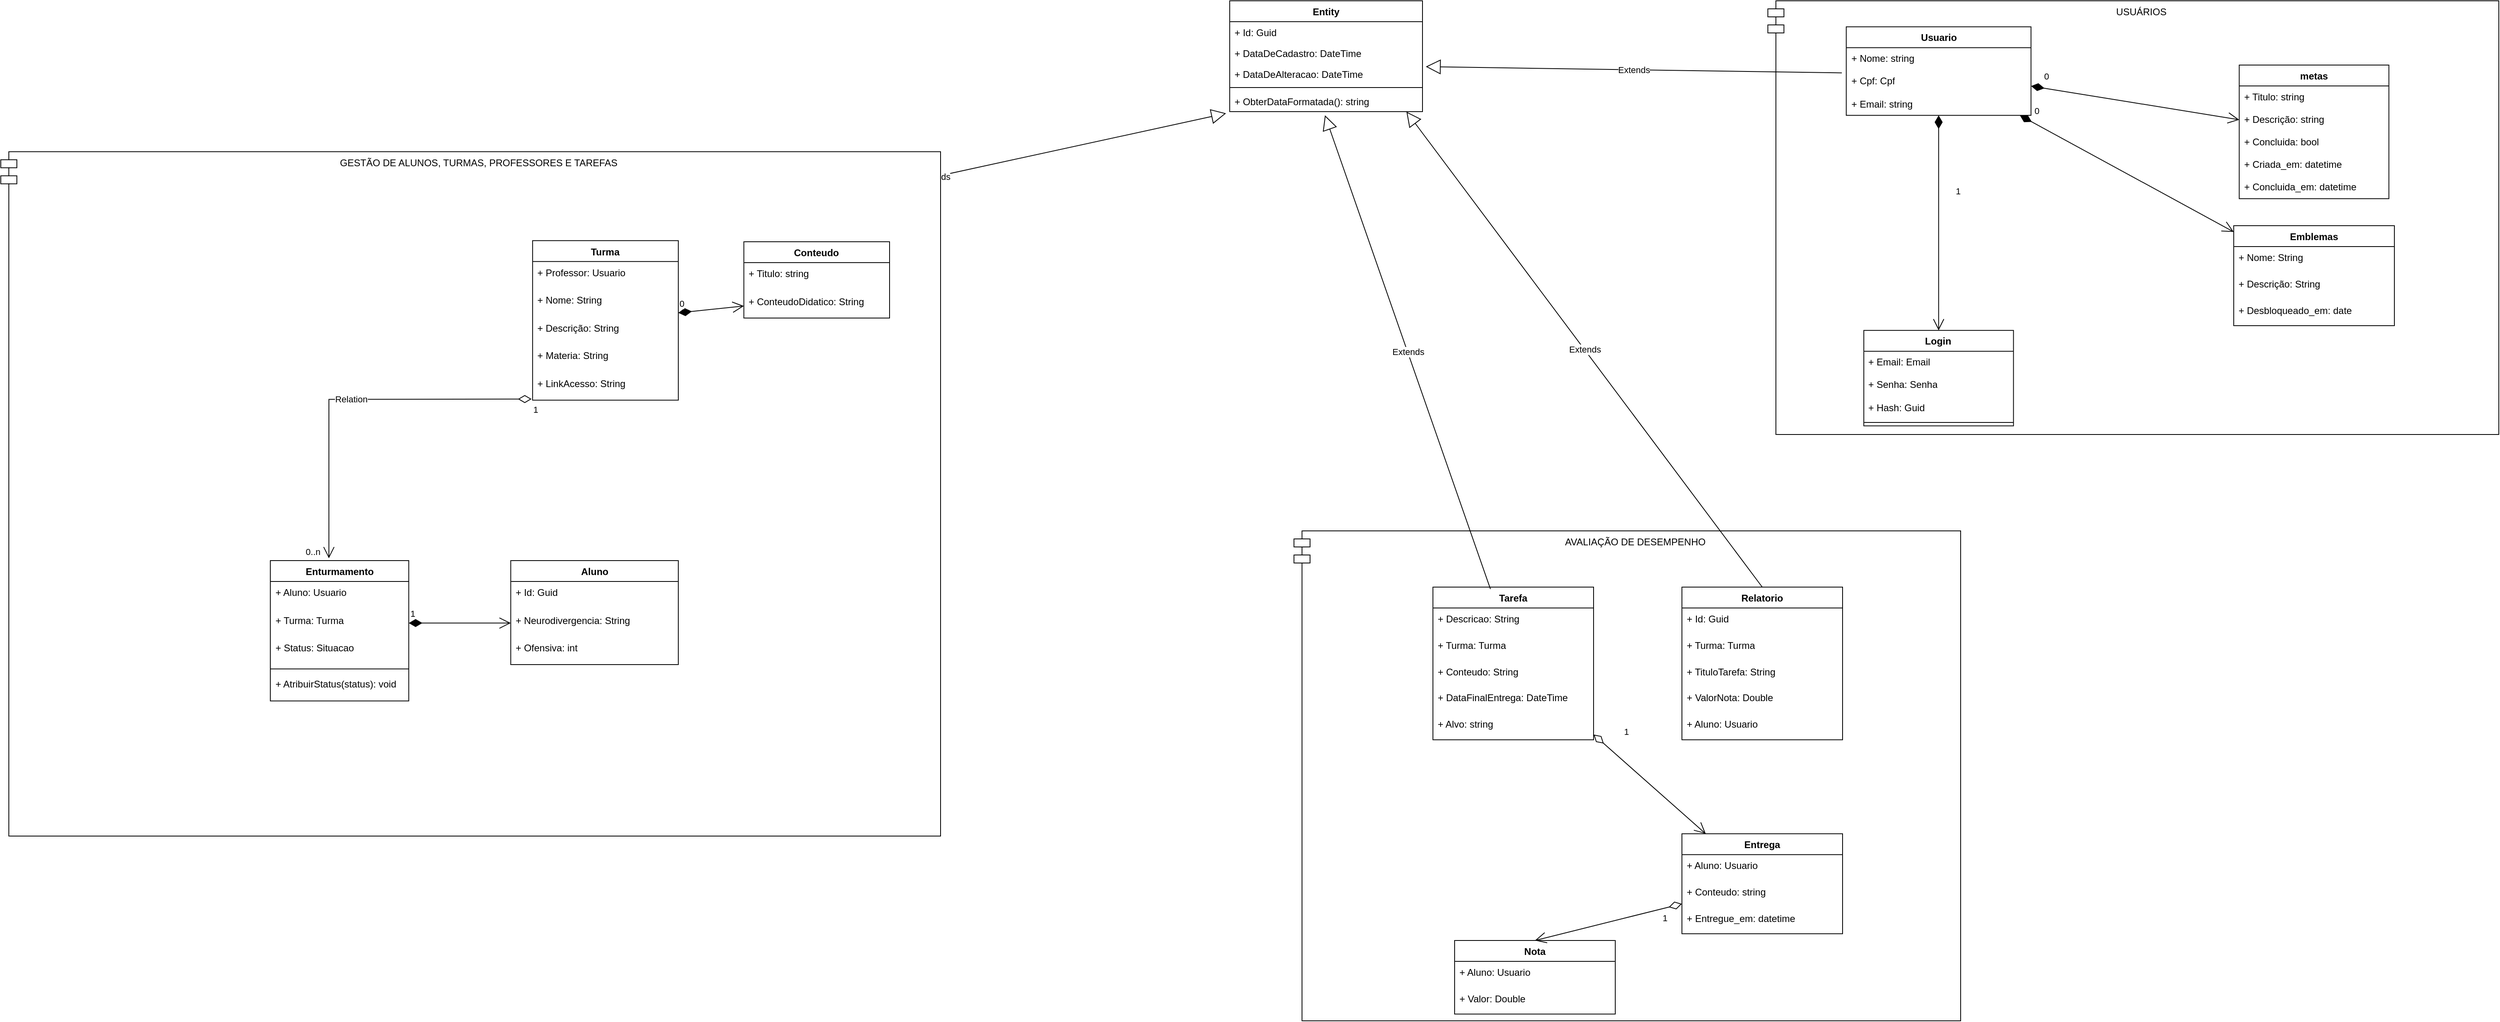 <mxfile version="24.8.6">
  <diagram id="0EId-4HrZ4Xb_Ph9Aat4" name="Página-1">
    <mxGraphModel dx="2306" dy="1066" grid="1" gridSize="10" guides="1" tooltips="1" connect="1" arrows="1" fold="1" page="1" pageScale="1" pageWidth="1169" pageHeight="827" math="0" shadow="0">
      <root>
        <mxCell id="0" />
        <mxCell id="1" parent="0" />
        <mxCell id="_22i7cxM34HE0_kxNY9W-1" value="Entity" style="swimlane;fontStyle=1;align=center;verticalAlign=top;childLayout=stackLayout;horizontal=1;startSize=26;horizontalStack=0;resizeParent=1;resizeParentMax=0;resizeLast=0;collapsible=1;marginBottom=0;whiteSpace=wrap;html=1;" parent="1" vertex="1">
          <mxGeometry x="1820" y="210" width="240" height="138" as="geometry" />
        </mxCell>
        <mxCell id="_22i7cxM34HE0_kxNY9W-2" value="+ Id: Guid" style="text;strokeColor=none;fillColor=none;align=left;verticalAlign=top;spacingLeft=4;spacingRight=4;overflow=hidden;rotatable=0;points=[[0,0.5],[1,0.5]];portConstraint=eastwest;whiteSpace=wrap;html=1;" parent="_22i7cxM34HE0_kxNY9W-1" vertex="1">
          <mxGeometry y="26" width="240" height="26" as="geometry" />
        </mxCell>
        <mxCell id="_22i7cxM34HE0_kxNY9W-3" value="+ DataDeCadastro: DateTime" style="text;strokeColor=none;fillColor=none;align=left;verticalAlign=top;spacingLeft=4;spacingRight=4;overflow=hidden;rotatable=0;points=[[0,0.5],[1,0.5]];portConstraint=eastwest;whiteSpace=wrap;html=1;" parent="_22i7cxM34HE0_kxNY9W-1" vertex="1">
          <mxGeometry y="52" width="240" height="26" as="geometry" />
        </mxCell>
        <mxCell id="_22i7cxM34HE0_kxNY9W-4" value="+ DataDeAlteracao: DateTime" style="text;strokeColor=none;fillColor=none;align=left;verticalAlign=top;spacingLeft=4;spacingRight=4;overflow=hidden;rotatable=0;points=[[0,0.5],[1,0.5]];portConstraint=eastwest;whiteSpace=wrap;html=1;" parent="_22i7cxM34HE0_kxNY9W-1" vertex="1">
          <mxGeometry y="78" width="240" height="26" as="geometry" />
        </mxCell>
        <mxCell id="_22i7cxM34HE0_kxNY9W-5" value="" style="line;strokeWidth=1;fillColor=none;align=left;verticalAlign=middle;spacingTop=-1;spacingLeft=3;spacingRight=3;rotatable=0;labelPosition=right;points=[];portConstraint=eastwest;strokeColor=inherit;" parent="_22i7cxM34HE0_kxNY9W-1" vertex="1">
          <mxGeometry y="104" width="240" height="8" as="geometry" />
        </mxCell>
        <mxCell id="_22i7cxM34HE0_kxNY9W-6" value="+ ObterDataFormatada(): string" style="text;strokeColor=none;fillColor=none;align=left;verticalAlign=top;spacingLeft=4;spacingRight=4;overflow=hidden;rotatable=0;points=[[0,0.5],[1,0.5]];portConstraint=eastwest;whiteSpace=wrap;html=1;" parent="_22i7cxM34HE0_kxNY9W-1" vertex="1">
          <mxGeometry y="112" width="240" height="26" as="geometry" />
        </mxCell>
        <mxCell id="_22i7cxM34HE0_kxNY9W-7" value="" style="group" parent="1" connectable="0" vertex="1">
          <mxGeometry x="2490" y="210" width="910" height="540" as="geometry" />
        </mxCell>
        <mxCell id="_22i7cxM34HE0_kxNY9W-8" value="USUÁRIOS" style="shape=module;align=left;spacingLeft=20;align=center;verticalAlign=top;whiteSpace=wrap;html=1;" parent="_22i7cxM34HE0_kxNY9W-7" vertex="1">
          <mxGeometry width="910" height="540" as="geometry" />
        </mxCell>
        <mxCell id="_22i7cxM34HE0_kxNY9W-9" value="Usuario" style="swimlane;fontStyle=1;align=center;verticalAlign=top;childLayout=stackLayout;horizontal=1;startSize=26;horizontalStack=0;resizeParent=1;resizeParentMax=0;resizeLast=0;collapsible=1;marginBottom=0;whiteSpace=wrap;html=1;" parent="_22i7cxM34HE0_kxNY9W-7" vertex="1">
          <mxGeometry x="97.61" y="32.4" width="230" height="110.24" as="geometry" />
        </mxCell>
        <mxCell id="_22i7cxM34HE0_kxNY9W-10" value="+ Nome: string" style="text;strokeColor=none;fillColor=none;align=left;verticalAlign=top;spacingLeft=4;spacingRight=4;overflow=hidden;rotatable=0;points=[[0,0.5],[1,0.5]];portConstraint=eastwest;whiteSpace=wrap;html=1;" parent="_22i7cxM34HE0_kxNY9W-9" vertex="1">
          <mxGeometry y="26" width="230" height="28.08" as="geometry" />
        </mxCell>
        <mxCell id="_22i7cxM34HE0_kxNY9W-11" value="+ Cpf: Cpf" style="text;strokeColor=none;fillColor=none;align=left;verticalAlign=top;spacingLeft=4;spacingRight=4;overflow=hidden;rotatable=0;points=[[0,0.5],[1,0.5]];portConstraint=eastwest;whiteSpace=wrap;html=1;" parent="_22i7cxM34HE0_kxNY9W-9" vertex="1">
          <mxGeometry y="54.08" width="230" height="28.08" as="geometry" />
        </mxCell>
        <mxCell id="5mF7-lWkb1csetbVtok5-21" value="+ Email: string" style="text;strokeColor=none;fillColor=none;align=left;verticalAlign=top;spacingLeft=4;spacingRight=4;overflow=hidden;rotatable=0;points=[[0,0.5],[1,0.5]];portConstraint=eastwest;whiteSpace=wrap;html=1;" parent="_22i7cxM34HE0_kxNY9W-9" vertex="1">
          <mxGeometry y="82.16" width="230" height="28.08" as="geometry" />
        </mxCell>
        <mxCell id="_22i7cxM34HE0_kxNY9W-24" value="Login" style="swimlane;fontStyle=1;align=center;verticalAlign=top;childLayout=stackLayout;horizontal=1;startSize=26;horizontalStack=0;resizeParent=1;resizeParentMax=0;resizeLast=0;collapsible=1;marginBottom=0;whiteSpace=wrap;html=1;" parent="_22i7cxM34HE0_kxNY9W-7" vertex="1">
          <mxGeometry x="119.446" y="410.4" width="186.338" height="118.88" as="geometry" />
        </mxCell>
        <mxCell id="_22i7cxM34HE0_kxNY9W-25" value="+ Email: Email" style="text;strokeColor=none;fillColor=none;align=left;verticalAlign=top;spacingLeft=4;spacingRight=4;overflow=hidden;rotatable=0;points=[[0,0.5],[1,0.5]];portConstraint=eastwest;whiteSpace=wrap;html=1;" parent="_22i7cxM34HE0_kxNY9W-24" vertex="1">
          <mxGeometry y="26" width="186.338" height="28.08" as="geometry" />
        </mxCell>
        <mxCell id="_22i7cxM34HE0_kxNY9W-26" value="+ Senha: Senha" style="text;strokeColor=none;fillColor=none;align=left;verticalAlign=top;spacingLeft=4;spacingRight=4;overflow=hidden;rotatable=0;points=[[0,0.5],[1,0.5]];portConstraint=eastwest;whiteSpace=wrap;html=1;" parent="_22i7cxM34HE0_kxNY9W-24" vertex="1">
          <mxGeometry y="54.08" width="186.338" height="28.08" as="geometry" />
        </mxCell>
        <mxCell id="_22i7cxM34HE0_kxNY9W-27" value="+ Hash: Guid" style="text;strokeColor=none;fillColor=none;align=left;verticalAlign=top;spacingLeft=4;spacingRight=4;overflow=hidden;rotatable=0;points=[[0,0.5],[1,0.5]];portConstraint=eastwest;whiteSpace=wrap;html=1;" parent="_22i7cxM34HE0_kxNY9W-24" vertex="1">
          <mxGeometry y="82.16" width="186.338" height="28.08" as="geometry" />
        </mxCell>
        <mxCell id="_22i7cxM34HE0_kxNY9W-28" value="" style="line;strokeWidth=1;fillColor=none;align=left;verticalAlign=middle;spacingTop=-1;spacingLeft=3;spacingRight=3;rotatable=0;labelPosition=right;points=[];portConstraint=eastwest;strokeColor=inherit;" parent="_22i7cxM34HE0_kxNY9W-24" vertex="1">
          <mxGeometry y="110.24" width="186.338" height="8.64" as="geometry" />
        </mxCell>
        <mxCell id="_22i7cxM34HE0_kxNY9W-29" value="1" style="endArrow=open;html=1;endSize=12;startArrow=diamondThin;startSize=14;startFill=1;align=left;verticalAlign=bottom;rounded=0;entryX=0.5;entryY=0;entryDx=0;entryDy=0;" parent="_22i7cxM34HE0_kxNY9W-7" source="_22i7cxM34HE0_kxNY9W-9" target="_22i7cxM34HE0_kxNY9W-24" edge="1">
          <mxGeometry x="-0.227" y="19" relative="1" as="geometry">
            <mxPoint x="191" y="350" as="sourcePoint" />
            <mxPoint x="190.775" y="345.6" as="targetPoint" />
            <mxPoint as="offset" />
          </mxGeometry>
        </mxCell>
        <mxCell id="s1apvQOig7nbkuSw_Kx2-1" value="metas" style="swimlane;fontStyle=1;align=center;verticalAlign=top;childLayout=stackLayout;horizontal=1;startSize=26;horizontalStack=0;resizeParent=1;resizeParentMax=0;resizeLast=0;collapsible=1;marginBottom=0;whiteSpace=wrap;html=1;" parent="_22i7cxM34HE0_kxNY9W-7" vertex="1">
          <mxGeometry x="586.836" y="80.0" width="186.338" height="166.4" as="geometry" />
        </mxCell>
        <mxCell id="s1apvQOig7nbkuSw_Kx2-2" value="+ Titulo: string" style="text;strokeColor=none;fillColor=none;align=left;verticalAlign=top;spacingLeft=4;spacingRight=4;overflow=hidden;rotatable=0;points=[[0,0.5],[1,0.5]];portConstraint=eastwest;whiteSpace=wrap;html=1;" parent="s1apvQOig7nbkuSw_Kx2-1" vertex="1">
          <mxGeometry y="26" width="186.338" height="28.08" as="geometry" />
        </mxCell>
        <mxCell id="s1apvQOig7nbkuSw_Kx2-3" value="+ Descrição: string" style="text;strokeColor=none;fillColor=none;align=left;verticalAlign=top;spacingLeft=4;spacingRight=4;overflow=hidden;rotatable=0;points=[[0,0.5],[1,0.5]];portConstraint=eastwest;whiteSpace=wrap;html=1;" parent="s1apvQOig7nbkuSw_Kx2-1" vertex="1">
          <mxGeometry y="54.08" width="186.338" height="28.08" as="geometry" />
        </mxCell>
        <mxCell id="s1apvQOig7nbkuSw_Kx2-4" value="+ Concluida: bool" style="text;strokeColor=none;fillColor=none;align=left;verticalAlign=top;spacingLeft=4;spacingRight=4;overflow=hidden;rotatable=0;points=[[0,0.5],[1,0.5]];portConstraint=eastwest;whiteSpace=wrap;html=1;" parent="s1apvQOig7nbkuSw_Kx2-1" vertex="1">
          <mxGeometry y="82.16" width="186.338" height="28.08" as="geometry" />
        </mxCell>
        <mxCell id="tPb7tCz_EdFUlY2_Hd4F-17" value="+ Criada_em: datetime" style="text;strokeColor=none;fillColor=none;align=left;verticalAlign=top;spacingLeft=4;spacingRight=4;overflow=hidden;rotatable=0;points=[[0,0.5],[1,0.5]];portConstraint=eastwest;whiteSpace=wrap;html=1;" vertex="1" parent="s1apvQOig7nbkuSw_Kx2-1">
          <mxGeometry y="110.24" width="186.338" height="28.08" as="geometry" />
        </mxCell>
        <mxCell id="tPb7tCz_EdFUlY2_Hd4F-18" value="+ Concluida_em: datetime" style="text;strokeColor=none;fillColor=none;align=left;verticalAlign=top;spacingLeft=4;spacingRight=4;overflow=hidden;rotatable=0;points=[[0,0.5],[1,0.5]];portConstraint=eastwest;whiteSpace=wrap;html=1;" vertex="1" parent="s1apvQOig7nbkuSw_Kx2-1">
          <mxGeometry y="138.32" width="186.338" height="28.08" as="geometry" />
        </mxCell>
        <mxCell id="s1apvQOig7nbkuSw_Kx2-6" value="0" style="endArrow=open;html=1;endSize=12;startArrow=diamondThin;startSize=14;startFill=1;align=left;verticalAlign=bottom;rounded=0;" parent="_22i7cxM34HE0_kxNY9W-7" source="_22i7cxM34HE0_kxNY9W-9" target="s1apvQOig7nbkuSw_Kx2-1" edge="1">
          <mxGeometry x="-0.899" y="5" relative="1" as="geometry">
            <mxPoint x="360" y="210" as="sourcePoint" />
            <mxPoint x="360" y="270" as="targetPoint" />
            <mxPoint as="offset" />
          </mxGeometry>
        </mxCell>
        <mxCell id="s1apvQOig7nbkuSw_Kx2-15" value="0" style="endArrow=open;html=1;endSize=12;startArrow=diamondThin;startSize=14;startFill=1;align=left;verticalAlign=bottom;rounded=0;" parent="_22i7cxM34HE0_kxNY9W-7" source="_22i7cxM34HE0_kxNY9W-9" target="s1apvQOig7nbkuSw_Kx2-8" edge="1">
          <mxGeometry x="-0.899" y="5" relative="1" as="geometry">
            <mxPoint x="218.13" y="176.563" as="sourcePoint" />
            <mxPoint x="579.61" y="330" as="targetPoint" />
            <mxPoint as="offset" />
          </mxGeometry>
        </mxCell>
        <mxCell id="s1apvQOig7nbkuSw_Kx2-8" value="Emblemas" style="swimlane;fontStyle=1;align=center;verticalAlign=top;childLayout=stackLayout;horizontal=1;startSize=26;horizontalStack=0;resizeParent=1;resizeParentMax=0;resizeLast=0;collapsible=1;marginBottom=0;whiteSpace=wrap;html=1;" parent="_22i7cxM34HE0_kxNY9W-7" vertex="1">
          <mxGeometry x="580" y="280.003" width="200" height="124.459" as="geometry" />
        </mxCell>
        <mxCell id="s1apvQOig7nbkuSw_Kx2-9" value="+ Nome: String" style="text;strokeColor=none;fillColor=none;align=left;verticalAlign=top;spacingLeft=4;spacingRight=4;overflow=hidden;rotatable=0;points=[[0,0.5],[1,0.5]];portConstraint=eastwest;whiteSpace=wrap;html=1;" parent="s1apvQOig7nbkuSw_Kx2-8" vertex="1">
          <mxGeometry y="26" width="200" height="32.82" as="geometry" />
        </mxCell>
        <mxCell id="s1apvQOig7nbkuSw_Kx2-10" value="+ Descrição: String" style="text;strokeColor=none;fillColor=none;align=left;verticalAlign=top;spacingLeft=4;spacingRight=4;overflow=hidden;rotatable=0;points=[[0,0.5],[1,0.5]];portConstraint=eastwest;whiteSpace=wrap;html=1;" parent="s1apvQOig7nbkuSw_Kx2-8" vertex="1">
          <mxGeometry y="58.82" width="200" height="32.82" as="geometry" />
        </mxCell>
        <mxCell id="s1apvQOig7nbkuSw_Kx2-19" value="+ Desbloqueado_em: date" style="text;strokeColor=none;fillColor=none;align=left;verticalAlign=top;spacingLeft=4;spacingRight=4;overflow=hidden;rotatable=0;points=[[0,0.5],[1,0.5]];portConstraint=eastwest;whiteSpace=wrap;html=1;" parent="s1apvQOig7nbkuSw_Kx2-8" vertex="1">
          <mxGeometry y="91.639" width="200" height="32.82" as="geometry" />
        </mxCell>
        <mxCell id="_22i7cxM34HE0_kxNY9W-31" value="Extends" style="endArrow=block;endSize=16;endFill=0;html=1;rounded=0;entryX=1.017;entryY=0.154;entryDx=0;entryDy=0;entryPerimeter=0;exitX=-0.024;exitY=0.115;exitDx=0;exitDy=0;exitPerimeter=0;" parent="1" source="_22i7cxM34HE0_kxNY9W-11" target="_22i7cxM34HE0_kxNY9W-4" edge="1">
          <mxGeometry width="160" relative="1" as="geometry">
            <mxPoint x="2410" y="620" as="sourcePoint" />
            <mxPoint x="2250" y="620" as="targetPoint" />
          </mxGeometry>
        </mxCell>
        <mxCell id="_22i7cxM34HE0_kxNY9W-80" value="Extends" style="endArrow=block;endSize=16;endFill=0;html=1;rounded=0;entryX=-0.019;entryY=1.082;entryDx=0;entryDy=0;entryPerimeter=0;exitX=0.75;exitY=0;exitDx=0;exitDy=0;" parent="1" source="_22i7cxM34HE0_kxNY9W-34" target="_22i7cxM34HE0_kxNY9W-6" edge="1">
          <mxGeometry width="160" relative="1" as="geometry">
            <mxPoint x="1990" y="670" as="sourcePoint" />
            <mxPoint x="2150" y="670" as="targetPoint" />
          </mxGeometry>
        </mxCell>
        <mxCell id="_22i7cxM34HE0_kxNY9W-81" value="" style="group" parent="1" connectable="0" vertex="1">
          <mxGeometry x="1900" y="870" width="830" height="610" as="geometry" />
        </mxCell>
        <mxCell id="_22i7cxM34HE0_kxNY9W-82" value="AVALIAÇÃO DE DESEMPENHO" style="shape=module;align=left;spacingLeft=20;align=center;verticalAlign=top;whiteSpace=wrap;html=1;" parent="_22i7cxM34HE0_kxNY9W-81" vertex="1">
          <mxGeometry width="830" height="610" as="geometry" />
        </mxCell>
        <mxCell id="_22i7cxM34HE0_kxNY9W-83" value="Tarefa" style="swimlane;fontStyle=1;align=center;verticalAlign=top;childLayout=stackLayout;horizontal=1;startSize=26;horizontalStack=0;resizeParent=1;resizeParentMax=0;resizeLast=0;collapsible=1;marginBottom=0;whiteSpace=wrap;html=1;" parent="_22i7cxM34HE0_kxNY9W-81" vertex="1">
          <mxGeometry x="173" y="70.003" width="200" height="190.098" as="geometry" />
        </mxCell>
        <mxCell id="_22i7cxM34HE0_kxNY9W-84" value="+ Descricao: String" style="text;strokeColor=none;fillColor=none;align=left;verticalAlign=top;spacingLeft=4;spacingRight=4;overflow=hidden;rotatable=0;points=[[0,0.5],[1,0.5]];portConstraint=eastwest;whiteSpace=wrap;html=1;" parent="_22i7cxM34HE0_kxNY9W-83" vertex="1">
          <mxGeometry y="26" width="200" height="32.82" as="geometry" />
        </mxCell>
        <mxCell id="_22i7cxM34HE0_kxNY9W-85" value="+ Turma: Turma" style="text;strokeColor=none;fillColor=none;align=left;verticalAlign=top;spacingLeft=4;spacingRight=4;overflow=hidden;rotatable=0;points=[[0,0.5],[1,0.5]];portConstraint=eastwest;whiteSpace=wrap;html=1;" parent="_22i7cxM34HE0_kxNY9W-83" vertex="1">
          <mxGeometry y="58.82" width="200" height="32.82" as="geometry" />
        </mxCell>
        <mxCell id="_22i7cxM34HE0_kxNY9W-86" value="+ Conteudo: String" style="text;strokeColor=none;fillColor=none;align=left;verticalAlign=top;spacingLeft=4;spacingRight=4;overflow=hidden;rotatable=0;points=[[0,0.5],[1,0.5]];portConstraint=eastwest;whiteSpace=wrap;html=1;" parent="_22i7cxM34HE0_kxNY9W-83" vertex="1">
          <mxGeometry y="91.639" width="200" height="32.82" as="geometry" />
        </mxCell>
        <mxCell id="tbs5IcRn3DgyxemrYz8J-40" value="+ DataFinalEntrega: DateTime" style="text;strokeColor=none;fillColor=none;align=left;verticalAlign=top;spacingLeft=4;spacingRight=4;overflow=hidden;rotatable=0;points=[[0,0.5],[1,0.5]];portConstraint=eastwest;whiteSpace=wrap;html=1;" parent="_22i7cxM34HE0_kxNY9W-83" vertex="1">
          <mxGeometry y="124.459" width="200" height="32.82" as="geometry" />
        </mxCell>
        <mxCell id="tPb7tCz_EdFUlY2_Hd4F-1" value="+ Alvo: string" style="text;strokeColor=none;fillColor=none;align=left;verticalAlign=top;spacingLeft=4;spacingRight=4;overflow=hidden;rotatable=0;points=[[0,0.5],[1,0.5]];portConstraint=eastwest;whiteSpace=wrap;html=1;" vertex="1" parent="_22i7cxM34HE0_kxNY9W-83">
          <mxGeometry y="157.279" width="200" height="32.82" as="geometry" />
        </mxCell>
        <mxCell id="_22i7cxM34HE0_kxNY9W-91" value="Nota" style="swimlane;fontStyle=1;align=center;verticalAlign=top;childLayout=stackLayout;horizontal=1;startSize=26;horizontalStack=0;resizeParent=1;resizeParentMax=0;resizeLast=0;collapsible=1;marginBottom=0;whiteSpace=wrap;html=1;" parent="_22i7cxM34HE0_kxNY9W-81" vertex="1">
          <mxGeometry x="200" y="510.003" width="200" height="91.639" as="geometry" />
        </mxCell>
        <mxCell id="_22i7cxM34HE0_kxNY9W-92" value="+ Aluno: Usuario" style="text;strokeColor=none;fillColor=none;align=left;verticalAlign=top;spacingLeft=4;spacingRight=4;overflow=hidden;rotatable=0;points=[[0,0.5],[1,0.5]];portConstraint=eastwest;whiteSpace=wrap;html=1;" parent="_22i7cxM34HE0_kxNY9W-91" vertex="1">
          <mxGeometry y="26" width="200" height="32.82" as="geometry" />
        </mxCell>
        <mxCell id="_22i7cxM34HE0_kxNY9W-93" value="+ Valor: Double" style="text;strokeColor=none;fillColor=none;align=left;verticalAlign=top;spacingLeft=4;spacingRight=4;overflow=hidden;rotatable=0;points=[[0,0.5],[1,0.5]];portConstraint=eastwest;whiteSpace=wrap;html=1;" parent="_22i7cxM34HE0_kxNY9W-91" vertex="1">
          <mxGeometry y="58.82" width="200" height="32.82" as="geometry" />
        </mxCell>
        <mxCell id="_22i7cxM34HE0_kxNY9W-97" value="1" style="endArrow=open;html=1;endSize=12;startArrow=diamondThin;startSize=14;startFill=0;align=left;verticalAlign=bottom;rounded=0;entryX=0.5;entryY=0;entryDx=0;entryDy=0;" parent="_22i7cxM34HE0_kxNY9W-81" source="tPb7tCz_EdFUlY2_Hd4F-11" target="_22i7cxM34HE0_kxNY9W-91" edge="1">
          <mxGeometry x="-0.668" y="20" relative="1" as="geometry">
            <mxPoint x="270" y="274.203" as="sourcePoint" />
            <mxPoint x="-62" y="154.918" as="targetPoint" />
            <mxPoint as="offset" />
          </mxGeometry>
        </mxCell>
        <mxCell id="_22i7cxM34HE0_kxNY9W-98" value="Relatorio" style="swimlane;fontStyle=1;align=center;verticalAlign=top;childLayout=stackLayout;horizontal=1;startSize=26;horizontalStack=0;resizeParent=1;resizeParentMax=0;resizeLast=0;collapsible=1;marginBottom=0;whiteSpace=wrap;html=1;" parent="_22i7cxM34HE0_kxNY9W-81" vertex="1">
          <mxGeometry x="483" y="70.003" width="200" height="190.098" as="geometry" />
        </mxCell>
        <mxCell id="_22i7cxM34HE0_kxNY9W-99" value="+ Id: Guid" style="text;strokeColor=none;fillColor=none;align=left;verticalAlign=top;spacingLeft=4;spacingRight=4;overflow=hidden;rotatable=0;points=[[0,0.5],[1,0.5]];portConstraint=eastwest;whiteSpace=wrap;html=1;" parent="_22i7cxM34HE0_kxNY9W-98" vertex="1">
          <mxGeometry y="26" width="200" height="32.82" as="geometry" />
        </mxCell>
        <mxCell id="_22i7cxM34HE0_kxNY9W-100" value="+ Turma: Turma" style="text;strokeColor=none;fillColor=none;align=left;verticalAlign=top;spacingLeft=4;spacingRight=4;overflow=hidden;rotatable=0;points=[[0,0.5],[1,0.5]];portConstraint=eastwest;whiteSpace=wrap;html=1;" parent="_22i7cxM34HE0_kxNY9W-98" vertex="1">
          <mxGeometry y="58.82" width="200" height="32.82" as="geometry" />
        </mxCell>
        <mxCell id="_22i7cxM34HE0_kxNY9W-101" value="+ TituloTarefa: String" style="text;strokeColor=none;fillColor=none;align=left;verticalAlign=top;spacingLeft=4;spacingRight=4;overflow=hidden;rotatable=0;points=[[0,0.5],[1,0.5]];portConstraint=eastwest;whiteSpace=wrap;html=1;" parent="_22i7cxM34HE0_kxNY9W-98" vertex="1">
          <mxGeometry y="91.639" width="200" height="32.82" as="geometry" />
        </mxCell>
        <mxCell id="_22i7cxM34HE0_kxNY9W-102" value="+ ValorNota: Double" style="text;strokeColor=none;fillColor=none;align=left;verticalAlign=top;spacingLeft=4;spacingRight=4;overflow=hidden;rotatable=0;points=[[0,0.5],[1,0.5]];portConstraint=eastwest;whiteSpace=wrap;html=1;" parent="_22i7cxM34HE0_kxNY9W-98" vertex="1">
          <mxGeometry y="124.459" width="200" height="32.82" as="geometry" />
        </mxCell>
        <mxCell id="_22i7cxM34HE0_kxNY9W-103" value="+ Aluno: Usuario" style="text;strokeColor=none;fillColor=none;align=left;verticalAlign=top;spacingLeft=4;spacingRight=4;overflow=hidden;rotatable=0;points=[[0,0.5],[1,0.5]];portConstraint=eastwest;whiteSpace=wrap;html=1;" parent="_22i7cxM34HE0_kxNY9W-98" vertex="1">
          <mxGeometry y="157.279" width="200" height="32.82" as="geometry" />
        </mxCell>
        <mxCell id="tPb7tCz_EdFUlY2_Hd4F-11" value="Entrega" style="swimlane;fontStyle=1;align=center;verticalAlign=top;childLayout=stackLayout;horizontal=1;startSize=26;horizontalStack=0;resizeParent=1;resizeParentMax=0;resizeLast=0;collapsible=1;marginBottom=0;whiteSpace=wrap;html=1;" vertex="1" parent="_22i7cxM34HE0_kxNY9W-81">
          <mxGeometry x="483" y="377.183" width="200" height="124.459" as="geometry" />
        </mxCell>
        <mxCell id="tPb7tCz_EdFUlY2_Hd4F-12" value="+ Aluno: Usuario" style="text;strokeColor=none;fillColor=none;align=left;verticalAlign=top;spacingLeft=4;spacingRight=4;overflow=hidden;rotatable=0;points=[[0,0.5],[1,0.5]];portConstraint=eastwest;whiteSpace=wrap;html=1;" vertex="1" parent="tPb7tCz_EdFUlY2_Hd4F-11">
          <mxGeometry y="26" width="200" height="32.82" as="geometry" />
        </mxCell>
        <mxCell id="tPb7tCz_EdFUlY2_Hd4F-13" value="+ Conteudo: string" style="text;strokeColor=none;fillColor=none;align=left;verticalAlign=top;spacingLeft=4;spacingRight=4;overflow=hidden;rotatable=0;points=[[0,0.5],[1,0.5]];portConstraint=eastwest;whiteSpace=wrap;html=1;" vertex="1" parent="tPb7tCz_EdFUlY2_Hd4F-11">
          <mxGeometry y="58.82" width="200" height="32.82" as="geometry" />
        </mxCell>
        <mxCell id="tPb7tCz_EdFUlY2_Hd4F-14" value="+ Entregue_em: datetime" style="text;strokeColor=none;fillColor=none;align=left;verticalAlign=top;spacingLeft=4;spacingRight=4;overflow=hidden;rotatable=0;points=[[0,0.5],[1,0.5]];portConstraint=eastwest;whiteSpace=wrap;html=1;" vertex="1" parent="tPb7tCz_EdFUlY2_Hd4F-11">
          <mxGeometry y="91.639" width="200" height="32.82" as="geometry" />
        </mxCell>
        <mxCell id="tPb7tCz_EdFUlY2_Hd4F-16" value="1" style="endArrow=open;html=1;endSize=12;startArrow=diamondThin;startSize=14;startFill=0;align=left;verticalAlign=bottom;rounded=0;" edge="1" parent="_22i7cxM34HE0_kxNY9W-81" source="_22i7cxM34HE0_kxNY9W-83" target="tPb7tCz_EdFUlY2_Hd4F-11">
          <mxGeometry x="-0.668" y="20" relative="1" as="geometry">
            <mxPoint x="452" y="260.1" as="sourcePoint" />
            <mxPoint x="450" y="410.1" as="targetPoint" />
            <mxPoint as="offset" />
          </mxGeometry>
        </mxCell>
        <mxCell id="_22i7cxM34HE0_kxNY9W-105" value="Extends" style="endArrow=block;endSize=16;endFill=0;html=1;rounded=0;entryX=0.494;entryY=1.174;entryDx=0;entryDy=0;entryPerimeter=0;exitX=0.358;exitY=0.013;exitDx=0;exitDy=0;exitPerimeter=0;" parent="1" source="_22i7cxM34HE0_kxNY9W-83" target="_22i7cxM34HE0_kxNY9W-6" edge="1">
          <mxGeometry width="160" relative="1" as="geometry">
            <mxPoint x="1850" y="770" as="sourcePoint" />
            <mxPoint x="1945" y="470" as="targetPoint" />
          </mxGeometry>
        </mxCell>
        <mxCell id="_22i7cxM34HE0_kxNY9W-106" value="Extends" style="endArrow=block;endSize=16;endFill=0;html=1;rounded=0;entryX=0.494;entryY=1.174;entryDx=0;entryDy=0;entryPerimeter=0;exitX=0.5;exitY=0;exitDx=0;exitDy=0;" parent="1" source="_22i7cxM34HE0_kxNY9W-98" edge="1">
          <mxGeometry width="160" relative="1" as="geometry">
            <mxPoint x="2246" y="938" as="sourcePoint" />
            <mxPoint x="2040" y="348" as="targetPoint" />
          </mxGeometry>
        </mxCell>
        <mxCell id="_k2HK5vYg-OT14r2xRIS-1" value="Vertical Container" style="swimlane;whiteSpace=wrap;html=1;" parent="1" vertex="1">
          <mxGeometry x="650" y="540" width="200" height="200" as="geometry" />
        </mxCell>
        <mxCell id="_22i7cxM34HE0_kxNY9W-32" value="" style="group" parent="1" connectable="0" vertex="1">
          <mxGeometry x="290" y="440" width="1170" height="810" as="geometry" />
        </mxCell>
        <mxCell id="_22i7cxM34HE0_kxNY9W-33" value="&lt;font style=&quot;vertical-align: inherit;&quot;&gt;&lt;font style=&quot;vertical-align: inherit;&quot;&gt;&lt;font style=&quot;vertical-align: inherit;&quot;&gt;&lt;font style=&quot;vertical-align: inherit;&quot;&gt;GESTÃO DE ALUNOS, TURMAS, PROFESSORES E TAREFAS&lt;/font&gt;&lt;/font&gt;&lt;/font&gt;&lt;/font&gt;" style="shape=module;align=left;spacingLeft=20;align=center;verticalAlign=top;whiteSpace=wrap;html=1;" parent="_22i7cxM34HE0_kxNY9W-32" vertex="1">
          <mxGeometry y="-42.078" width="1170" height="852.078" as="geometry" />
        </mxCell>
        <mxCell id="_22i7cxM34HE0_kxNY9W-34" value="Turma" style="swimlane;fontStyle=1;align=center;verticalAlign=top;childLayout=stackLayout;horizontal=1;startSize=26;horizontalStack=0;resizeParent=1;resizeParentMax=0;resizeLast=0;collapsible=1;marginBottom=0;whiteSpace=wrap;html=1;" parent="_22i7cxM34HE0_kxNY9W-32" vertex="1">
          <mxGeometry x="662.093" y="68.618" width="181.395" height="198.623" as="geometry" />
        </mxCell>
        <mxCell id="_22i7cxM34HE0_kxNY9W-35" value="+ Professor: Usuario" style="text;strokeColor=none;fillColor=none;align=left;verticalAlign=top;spacingLeft=4;spacingRight=4;overflow=hidden;rotatable=0;points=[[0,0.5],[1,0.5]];portConstraint=eastwest;whiteSpace=wrap;html=1;" parent="_22i7cxM34HE0_kxNY9W-34" vertex="1">
          <mxGeometry y="26" width="181.395" height="34.525" as="geometry" />
        </mxCell>
        <mxCell id="_22i7cxM34HE0_kxNY9W-36" value="+ Nome: String" style="text;strokeColor=none;fillColor=none;align=left;verticalAlign=top;spacingLeft=4;spacingRight=4;overflow=hidden;rotatable=0;points=[[0,0.5],[1,0.5]];portConstraint=eastwest;whiteSpace=wrap;html=1;" parent="_22i7cxM34HE0_kxNY9W-34" vertex="1">
          <mxGeometry y="60.525" width="181.395" height="34.525" as="geometry" />
        </mxCell>
        <mxCell id="NzsvKtEhp6DnYxXmc36m-1" value="+ Descrição: String" style="text;strokeColor=none;fillColor=none;align=left;verticalAlign=top;spacingLeft=4;spacingRight=4;overflow=hidden;rotatable=0;points=[[0,0.5],[1,0.5]];portConstraint=eastwest;whiteSpace=wrap;html=1;" parent="_22i7cxM34HE0_kxNY9W-34" vertex="1">
          <mxGeometry y="95.049" width="181.395" height="34.525" as="geometry" />
        </mxCell>
        <mxCell id="tbs5IcRn3DgyxemrYz8J-36" value="+ Materia: String" style="text;strokeColor=none;fillColor=none;align=left;verticalAlign=top;spacingLeft=4;spacingRight=4;overflow=hidden;rotatable=0;points=[[0,0.5],[1,0.5]];portConstraint=eastwest;whiteSpace=wrap;html=1;" parent="_22i7cxM34HE0_kxNY9W-34" vertex="1">
          <mxGeometry y="129.574" width="181.395" height="34.525" as="geometry" />
        </mxCell>
        <mxCell id="5mF7-lWkb1csetbVtok5-25" value="+ LinkAcesso: String" style="text;strokeColor=none;fillColor=none;align=left;verticalAlign=top;spacingLeft=4;spacingRight=4;overflow=hidden;rotatable=0;points=[[0,0.5],[1,0.5]];portConstraint=eastwest;whiteSpace=wrap;html=1;" parent="_22i7cxM34HE0_kxNY9W-34" vertex="1">
          <mxGeometry y="164.098" width="181.395" height="34.525" as="geometry" />
        </mxCell>
        <mxCell id="_22i7cxM34HE0_kxNY9W-41" value="&lt;font style=&quot;vertical-align: inherit;&quot;&gt;&lt;font style=&quot;vertical-align: inherit;&quot;&gt;&lt;font style=&quot;vertical-align: inherit;&quot;&gt;&lt;font style=&quot;vertical-align: inherit;&quot;&gt;Enturmamento&lt;/font&gt;&lt;/font&gt;&lt;/font&gt;&lt;/font&gt;" style="swimlane;fontStyle=1;align=center;verticalAlign=top;childLayout=stackLayout;horizontal=1;startSize=26;horizontalStack=0;resizeParent=1;resizeParentMax=0;resizeLast=0;collapsible=1;marginBottom=0;whiteSpace=wrap;html=1;" parent="_22i7cxM34HE0_kxNY9W-32" vertex="1">
          <mxGeometry x="335.581" y="466.979" width="172.326" height="174.721" as="geometry" />
        </mxCell>
        <mxCell id="_22i7cxM34HE0_kxNY9W-42" value="+ Aluno: Usuario" style="text;strokeColor=none;fillColor=none;align=left;verticalAlign=top;spacingLeft=4;spacingRight=4;overflow=hidden;rotatable=0;points=[[0,0.5],[1,0.5]];portConstraint=eastwest;whiteSpace=wrap;html=1;" parent="_22i7cxM34HE0_kxNY9W-41" vertex="1">
          <mxGeometry y="26" width="172.326" height="34.525" as="geometry" />
        </mxCell>
        <mxCell id="_22i7cxM34HE0_kxNY9W-43" value="+ Turma: Turma" style="text;strokeColor=none;fillColor=none;align=left;verticalAlign=top;spacingLeft=4;spacingRight=4;overflow=hidden;rotatable=0;points=[[0,0.5],[1,0.5]];portConstraint=eastwest;whiteSpace=wrap;html=1;" parent="_22i7cxM34HE0_kxNY9W-41" vertex="1">
          <mxGeometry y="60.525" width="172.326" height="34.525" as="geometry" />
        </mxCell>
        <mxCell id="_22i7cxM34HE0_kxNY9W-44" value="+ Status: Situacao" style="text;strokeColor=none;fillColor=none;align=left;verticalAlign=top;spacingLeft=4;spacingRight=4;overflow=hidden;rotatable=0;points=[[0,0.5],[1,0.5]];portConstraint=eastwest;whiteSpace=wrap;html=1;" parent="_22i7cxM34HE0_kxNY9W-41" vertex="1">
          <mxGeometry y="95.049" width="172.326" height="34.525" as="geometry" />
        </mxCell>
        <mxCell id="_22i7cxM34HE0_kxNY9W-45" value="" style="line;strokeWidth=1;fillColor=none;align=left;verticalAlign=middle;spacingTop=-1;spacingLeft=3;spacingRight=3;rotatable=0;labelPosition=right;points=[];portConstraint=eastwest;strokeColor=inherit;" parent="_22i7cxM34HE0_kxNY9W-41" vertex="1">
          <mxGeometry y="129.574" width="172.326" height="10.623" as="geometry" />
        </mxCell>
        <mxCell id="_22i7cxM34HE0_kxNY9W-46" value="&lt;font style=&quot;vertical-align: inherit;&quot;&gt;&lt;font style=&quot;vertical-align: inherit;&quot;&gt;+ AtribuirStatus(status): void&lt;/font&gt;&lt;/font&gt;" style="text;strokeColor=none;fillColor=none;align=left;verticalAlign=top;spacingLeft=4;spacingRight=4;overflow=hidden;rotatable=0;points=[[0,0.5],[1,0.5]];portConstraint=eastwest;whiteSpace=wrap;html=1;" parent="_22i7cxM34HE0_kxNY9W-41" vertex="1">
          <mxGeometry y="140.197" width="172.326" height="34.525" as="geometry" />
        </mxCell>
        <mxCell id="_22i7cxM34HE0_kxNY9W-47" value="Relation" style="endArrow=open;html=1;endSize=12;startArrow=diamondThin;startSize=14;startFill=0;rounded=0;exitX=-0.007;exitY=0.959;exitDx=0;exitDy=0;exitPerimeter=0;entryX=0.423;entryY=-0.016;entryDx=0;entryDy=0;entryPerimeter=0;edgeStyle=orthogonalEdgeStyle;" parent="_22i7cxM34HE0_kxNY9W-32" target="_22i7cxM34HE0_kxNY9W-41" edge="1">
          <mxGeometry relative="1" as="geometry">
            <mxPoint x="660.823" y="265.825" as="sourcePoint" />
            <mxPoint x="1324.186" y="132.787" as="targetPoint" />
          </mxGeometry>
        </mxCell>
        <mxCell id="_22i7cxM34HE0_kxNY9W-48" value="1" style="edgeLabel;resizable=0;html=1;align=left;verticalAlign=top;" parent="_22i7cxM34HE0_kxNY9W-47" connectable="0" vertex="1">
          <mxGeometry x="-1" relative="1" as="geometry" />
        </mxCell>
        <mxCell id="_22i7cxM34HE0_kxNY9W-49" value="0..n" style="edgeLabel;resizable=0;html=1;align=right;verticalAlign=top;" parent="_22i7cxM34HE0_kxNY9W-47" connectable="0" vertex="1">
          <mxGeometry x="1" relative="1" as="geometry">
            <mxPoint x="-10" y="-21" as="offset" />
          </mxGeometry>
        </mxCell>
        <mxCell id="_22i7cxM34HE0_kxNY9W-50" value="Aluno" style="swimlane;fontStyle=1;align=center;verticalAlign=top;childLayout=stackLayout;horizontal=1;startSize=26;horizontalStack=0;resizeParent=1;resizeParentMax=0;resizeLast=0;collapsible=1;marginBottom=0;whiteSpace=wrap;html=1;" parent="_22i7cxM34HE0_kxNY9W-32" vertex="1">
          <mxGeometry x="634.884" y="466.98" width="208.605" height="129.574" as="geometry" />
        </mxCell>
        <mxCell id="_22i7cxM34HE0_kxNY9W-51" value="+ Id: Guid" style="text;strokeColor=none;fillColor=none;align=left;verticalAlign=top;spacingLeft=4;spacingRight=4;overflow=hidden;rotatable=0;points=[[0,0.5],[1,0.5]];portConstraint=eastwest;whiteSpace=wrap;html=1;" parent="_22i7cxM34HE0_kxNY9W-50" vertex="1">
          <mxGeometry y="26" width="208.605" height="34.525" as="geometry" />
        </mxCell>
        <mxCell id="8l9lT6rC_CMt7ra4iMtX-1" value="+ Neurodivergencia: String" style="text;strokeColor=none;fillColor=none;align=left;verticalAlign=top;spacingLeft=4;spacingRight=4;overflow=hidden;rotatable=0;points=[[0,0.5],[1,0.5]];portConstraint=eastwest;whiteSpace=wrap;html=1;" parent="_22i7cxM34HE0_kxNY9W-50" vertex="1">
          <mxGeometry y="60.525" width="208.605" height="34.525" as="geometry" />
        </mxCell>
        <mxCell id="8l9lT6rC_CMt7ra4iMtX-2" value="+ Ofensiva: int" style="text;strokeColor=none;fillColor=none;align=left;verticalAlign=top;spacingLeft=4;spacingRight=4;overflow=hidden;rotatable=0;points=[[0,0.5],[1,0.5]];portConstraint=eastwest;whiteSpace=wrap;html=1;" parent="_22i7cxM34HE0_kxNY9W-50" vertex="1">
          <mxGeometry y="95.049" width="208.605" height="34.525" as="geometry" />
        </mxCell>
        <mxCell id="_22i7cxM34HE0_kxNY9W-56" value="1" style="endArrow=open;html=1;endSize=12;startArrow=diamondThin;startSize=14;startFill=1;align=left;verticalAlign=bottom;rounded=0;exitX=1;exitY=0.5;exitDx=0;exitDy=0;entryX=0;entryY=0.5;entryDx=0;entryDy=0;" parent="_22i7cxM34HE0_kxNY9W-32" source="_22i7cxM34HE0_kxNY9W-43" edge="1">
          <mxGeometry x="-1" y="3" relative="1" as="geometry">
            <mxPoint x="707.442" y="185.902" as="sourcePoint" />
            <mxPoint x="634.884" y="544.767" as="targetPoint" />
          </mxGeometry>
        </mxCell>
        <mxCell id="8l9lT6rC_CMt7ra4iMtX-3" value="Conteudo" style="swimlane;fontStyle=1;align=center;verticalAlign=top;childLayout=stackLayout;horizontal=1;startSize=26;horizontalStack=0;resizeParent=1;resizeParentMax=0;resizeLast=0;collapsible=1;marginBottom=0;whiteSpace=wrap;html=1;" parent="_22i7cxM34HE0_kxNY9W-32" vertex="1">
          <mxGeometry x="925.116" y="69.998" width="181.395" height="95.049" as="geometry" />
        </mxCell>
        <mxCell id="tPb7tCz_EdFUlY2_Hd4F-2" value="+ Titulo: string" style="text;strokeColor=none;fillColor=none;align=left;verticalAlign=top;spacingLeft=4;spacingRight=4;overflow=hidden;rotatable=0;points=[[0,0.5],[1,0.5]];portConstraint=eastwest;whiteSpace=wrap;html=1;" vertex="1" parent="8l9lT6rC_CMt7ra4iMtX-3">
          <mxGeometry y="26" width="181.395" height="34.525" as="geometry" />
        </mxCell>
        <mxCell id="8l9lT6rC_CMt7ra4iMtX-8" value="+ ConteudoDidatico: String" style="text;strokeColor=none;fillColor=none;align=left;verticalAlign=top;spacingLeft=4;spacingRight=4;overflow=hidden;rotatable=0;points=[[0,0.5],[1,0.5]];portConstraint=eastwest;whiteSpace=wrap;html=1;" parent="8l9lT6rC_CMt7ra4iMtX-3" vertex="1">
          <mxGeometry y="60.525" width="181.395" height="34.525" as="geometry" />
        </mxCell>
        <mxCell id="tPb7tCz_EdFUlY2_Hd4F-10" value="0" style="endArrow=open;html=1;endSize=12;startArrow=diamondThin;startSize=14;startFill=1;align=left;verticalAlign=bottom;rounded=0;entryX=0;entryY=0.5;entryDx=0;entryDy=0;" edge="1" parent="_22i7cxM34HE0_kxNY9W-32" source="_22i7cxM34HE0_kxNY9W-34">
          <mxGeometry x="-1" y="3" relative="1" as="geometry">
            <mxPoint x="838.12" y="150" as="sourcePoint" />
            <mxPoint x="925.12" y="150" as="targetPoint" />
          </mxGeometry>
        </mxCell>
      </root>
    </mxGraphModel>
  </diagram>
</mxfile>
